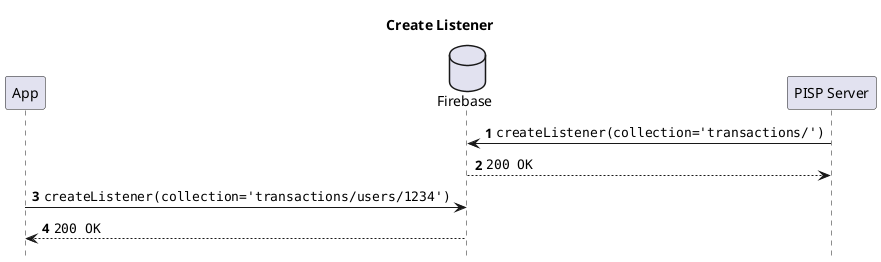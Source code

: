 @startuml
title Create Listener

hide footbox

autonumber

participant App
database Firebase
participant "PISP Server" as PISP

PISP -> Firebase: ""createListener(collection='transactions/')""
return ""200 OK""

App -> Firebase: ""createListener(collection='transactions/users/1234')""
return ""200 OK""

@enduml
